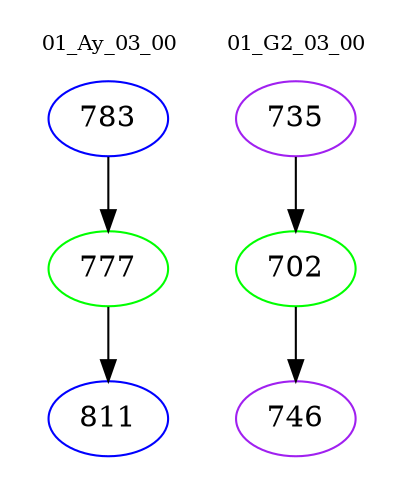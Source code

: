 digraph{
subgraph cluster_0 {
color = white
label = "01_Ay_03_00";
fontsize=10;
T0_783 [label="783", color="blue"]
T0_783 -> T0_777 [color="black"]
T0_777 [label="777", color="green"]
T0_777 -> T0_811 [color="black"]
T0_811 [label="811", color="blue"]
}
subgraph cluster_1 {
color = white
label = "01_G2_03_00";
fontsize=10;
T1_735 [label="735", color="purple"]
T1_735 -> T1_702 [color="black"]
T1_702 [label="702", color="green"]
T1_702 -> T1_746 [color="black"]
T1_746 [label="746", color="purple"]
}
}

